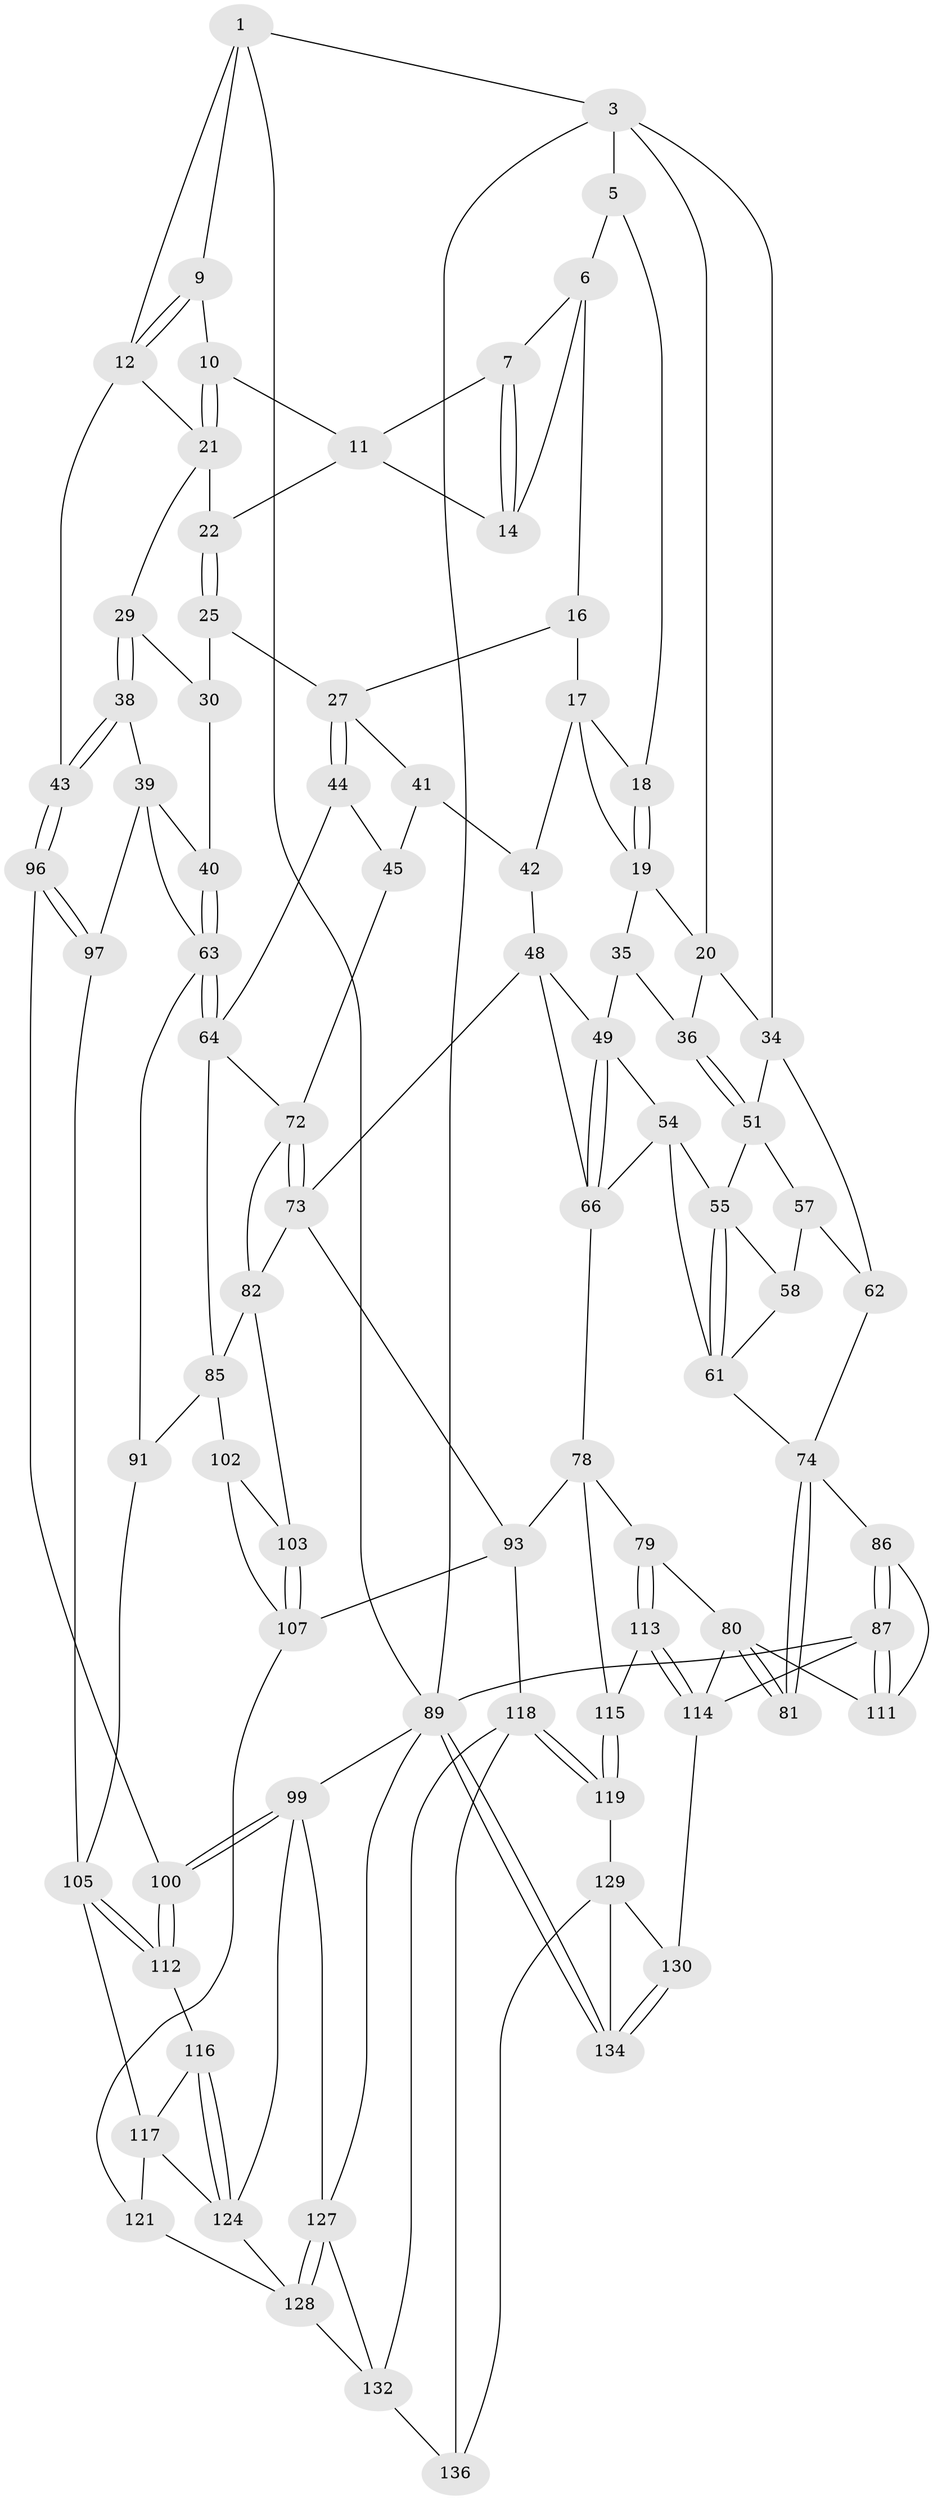 // original degree distribution, {3: 0.021739130434782608, 6: 0.2536231884057971, 5: 0.47101449275362317, 4: 0.2536231884057971}
// Generated by graph-tools (version 1.1) at 2025/42/03/06/25 10:42:35]
// undirected, 84 vertices, 180 edges
graph export_dot {
graph [start="1"]
  node [color=gray90,style=filled];
  1 [pos="+0.7851342862198403+0",super="+2"];
  3 [pos="+0+0",super="+4"];
  5 [pos="+0.27060088023665835+0"];
  6 [pos="+0.5629954102207906+0",super="+15"];
  7 [pos="+0.5990491863537484+0",super="+8"];
  9 [pos="+0.9051999055348433+0.007852814794430518"];
  10 [pos="+0.8866792794614003+0.1038680458538757"];
  11 [pos="+0.7961343750959662+0.020202759119724033",super="+13"];
  12 [pos="+1+0.20488620199694307",super="+23"];
  14 [pos="+0.7500829256284609+0.10207802101299192"];
  16 [pos="+0.5326104561915757+0.11046318193034604"];
  17 [pos="+0.36112156693367703+0.12320729427180017",super="+31"];
  18 [pos="+0.27804363100075496+0.04174348296750223"];
  19 [pos="+0.2018948136835436+0.13419099668451462",super="+32"];
  20 [pos="+0.0998730996189447+0.04836797407378503",super="+33"];
  21 [pos="+0.8876046241949895+0.11630554702993644",super="+24"];
  22 [pos="+0.7819365868868204+0.12589415697692494"];
  25 [pos="+0.7735826675882862+0.1465577186518127",super="+26"];
  27 [pos="+0.6039661457071274+0.2144380024791628",super="+28"];
  29 [pos="+0.8352462912520768+0.22457050921807792"];
  30 [pos="+0.8181929703881483+0.2245959647206703",super="+37"];
  34 [pos="+0+0.031518100698850485",super="+53"];
  35 [pos="+0.11919271267166068+0.22766187043566416"];
  36 [pos="+0.1123035412547053+0.22822978963989443"];
  38 [pos="+0.9171801026910448+0.38977712904324946"];
  39 [pos="+0.8261689797410328+0.4132919474553419",super="+95"];
  40 [pos="+0.7962747062927313+0.4032449523721075"];
  41 [pos="+0.43681665347131104+0.23978928936402524",super="+46"];
  42 [pos="+0.28561091237856223+0.2316796941273921",super="+47"];
  43 [pos="+1+0.3682049936322112"];
  44 [pos="+0.6007404726705757+0.23169191989800467",super="+65"];
  45 [pos="+0.41570608061101527+0.3578006718212649",super="+71"];
  48 [pos="+0.27384283347420857+0.31789994558900253",super="+70"];
  49 [pos="+0.19960061645462843+0.33286661500676523",super="+50"];
  51 [pos="+0.09534393615924697+0.2531830510556849",super="+52"];
  54 [pos="+0.1720874211235011+0.3523045061457624",super="+68"];
  55 [pos="+0.1551845824175399+0.3536252350600963",super="+56"];
  57 [pos="+0.027356589153606985+0.29392531180538867",super="+60"];
  58 [pos="+0.07689211185475979+0.2892721560813387",super="+59"];
  61 [pos="+0.07366641544323692+0.38562580463923984",super="+69"];
  62 [pos="+0+0.3914011274303612"];
  63 [pos="+0.6706171186659758+0.45031366400355827",super="+90"];
  64 [pos="+0.6108774353814318+0.4085187665411191",super="+76"];
  66 [pos="+0.2285235701662645+0.4606434701902348",super="+67"];
  72 [pos="+0.4191180826385542+0.4109107363360253",super="+77"];
  73 [pos="+0.3892234249527146+0.4560205384562468",super="+84"];
  74 [pos="+0.053871486262560206+0.48672094214300204",super="+75"];
  78 [pos="+0.20817498969795656+0.5595694380763052",super="+94"];
  79 [pos="+0.17381834119777376+0.56732642565426"];
  80 [pos="+0.14785504646650685+0.5643721424777662",super="+110"];
  81 [pos="+0.1347797117782736+0.5599522581297213"];
  82 [pos="+0.49812769391854694+0.5231109313061545",super="+83"];
  85 [pos="+0.523111759404126+0.5249428680892871",super="+92"];
  86 [pos="+0+0.6039187653675283",super="+109"];
  87 [pos="+0+0.6808939741688752",super="+88"];
  89 [pos="+0+1",super="+98"];
  91 [pos="+0.6515449013005249+0.6160914723185674"];
  93 [pos="+0.31964394368738247+0.5880597922404698",super="+108"];
  96 [pos="+1+0.5476975979476628",super="+101"];
  97 [pos="+0.8433030533550101+0.5488358438445583",super="+104"];
  99 [pos="+1+0.7091091979961943",super="+126"];
  100 [pos="+1+0.6768248544014289"];
  102 [pos="+0.6249145425034591+0.6514311934293334"];
  103 [pos="+0.4321808914730966+0.5702266078068382"];
  105 [pos="+0.8316498667069682+0.6116994643857302",super="+106"];
  107 [pos="+0.49882388198219424+0.7302857171748632",super="+122"];
  111 [pos="+0.03943147226329291+0.6940485563076342"];
  112 [pos="+0.9155019798397304+0.6726755758607106"];
  113 [pos="+0.1333866192308201+0.7212940083053327"];
  114 [pos="+0.10096034130920419+0.7452931975531651",super="+123"];
  115 [pos="+0.24372977071194862+0.7327185734783969"];
  116 [pos="+0.8541468158908978+0.7276515199562468"];
  117 [pos="+0.8076170505984542+0.6989914719306761",super="+120"];
  118 [pos="+0.3754937623870026+0.8485560450699733",super="+133"];
  119 [pos="+0.28503436130930865+0.8493740097041448"];
  121 [pos="+0.6218087580683533+0.7239508165026666"];
  124 [pos="+0.8528011655946891+0.7470832991830646",super="+125"];
  127 [pos="+0.973684537783359+1",super="+137"];
  128 [pos="+0.8156625045448768+0.9137333488358662",super="+131"];
  129 [pos="+0.27533098793342253+0.8556184169524722",super="+135"];
  130 [pos="+0.17323710475420645+0.867279362324659"];
  132 [pos="+0.5969990121678501+0.9183765707898313",super="+138"];
  134 [pos="+0.10920218748712063+1"];
  136 [pos="+0.41276495884627157+1"];
  1 -- 9;
  1 -- 3;
  1 -- 12;
  1 -- 89;
  3 -- 34;
  3 -- 89;
  3 -- 20;
  3 -- 5;
  5 -- 6;
  5 -- 18;
  6 -- 7;
  6 -- 16;
  6 -- 14;
  7 -- 14;
  7 -- 14;
  7 -- 11;
  9 -- 10;
  9 -- 12;
  9 -- 12;
  10 -- 11;
  10 -- 21;
  10 -- 21;
  11 -- 14;
  11 -- 22;
  12 -- 43;
  12 -- 21;
  16 -- 17;
  16 -- 27;
  17 -- 18;
  17 -- 42;
  17 -- 19;
  18 -- 19;
  18 -- 19;
  19 -- 20;
  19 -- 35;
  20 -- 34;
  20 -- 36;
  21 -- 22;
  21 -- 29;
  22 -- 25;
  22 -- 25;
  25 -- 30 [weight=2];
  25 -- 27;
  27 -- 44;
  27 -- 44;
  27 -- 41;
  29 -- 30;
  29 -- 38;
  29 -- 38;
  30 -- 40;
  34 -- 51;
  34 -- 62;
  35 -- 36;
  35 -- 49;
  36 -- 51;
  36 -- 51;
  38 -- 39;
  38 -- 43;
  38 -- 43;
  39 -- 40;
  39 -- 97;
  39 -- 63;
  40 -- 63;
  40 -- 63;
  41 -- 42 [weight=2];
  41 -- 45;
  42 -- 48;
  43 -- 96;
  43 -- 96;
  44 -- 45 [weight=2];
  44 -- 64;
  45 -- 72;
  48 -- 49;
  48 -- 73;
  48 -- 66;
  49 -- 66;
  49 -- 66;
  49 -- 54;
  51 -- 57;
  51 -- 55;
  54 -- 55;
  54 -- 66;
  54 -- 61;
  55 -- 61;
  55 -- 61;
  55 -- 58;
  57 -- 58 [weight=2];
  57 -- 62;
  58 -- 61;
  61 -- 74;
  62 -- 74;
  63 -- 64;
  63 -- 64;
  63 -- 91;
  64 -- 72;
  64 -- 85;
  66 -- 78;
  72 -- 73;
  72 -- 73;
  72 -- 82;
  73 -- 82;
  73 -- 93;
  74 -- 81;
  74 -- 81;
  74 -- 86;
  78 -- 79;
  78 -- 115;
  78 -- 93;
  79 -- 80;
  79 -- 113;
  79 -- 113;
  80 -- 81;
  80 -- 81;
  80 -- 114;
  80 -- 111;
  82 -- 85;
  82 -- 103;
  85 -- 91;
  85 -- 102;
  86 -- 87;
  86 -- 87;
  86 -- 111;
  87 -- 111;
  87 -- 111;
  87 -- 89;
  87 -- 114;
  89 -- 134;
  89 -- 134;
  89 -- 99;
  89 -- 127;
  91 -- 105;
  93 -- 107;
  93 -- 118;
  96 -- 97 [weight=2];
  96 -- 97;
  96 -- 100;
  97 -- 105;
  99 -- 100;
  99 -- 100;
  99 -- 124;
  99 -- 127;
  100 -- 112;
  100 -- 112;
  102 -- 103;
  102 -- 107;
  103 -- 107;
  103 -- 107;
  105 -- 112;
  105 -- 112;
  105 -- 117;
  107 -- 121;
  112 -- 116;
  113 -- 114;
  113 -- 114;
  113 -- 115;
  114 -- 130;
  115 -- 119;
  115 -- 119;
  116 -- 117;
  116 -- 124;
  116 -- 124;
  117 -- 121;
  117 -- 124;
  118 -- 119;
  118 -- 119;
  118 -- 136;
  118 -- 132;
  119 -- 129;
  121 -- 128;
  124 -- 128;
  127 -- 128;
  127 -- 128;
  127 -- 132;
  128 -- 132;
  129 -- 130;
  129 -- 136;
  129 -- 134;
  130 -- 134;
  130 -- 134;
  132 -- 136;
}
